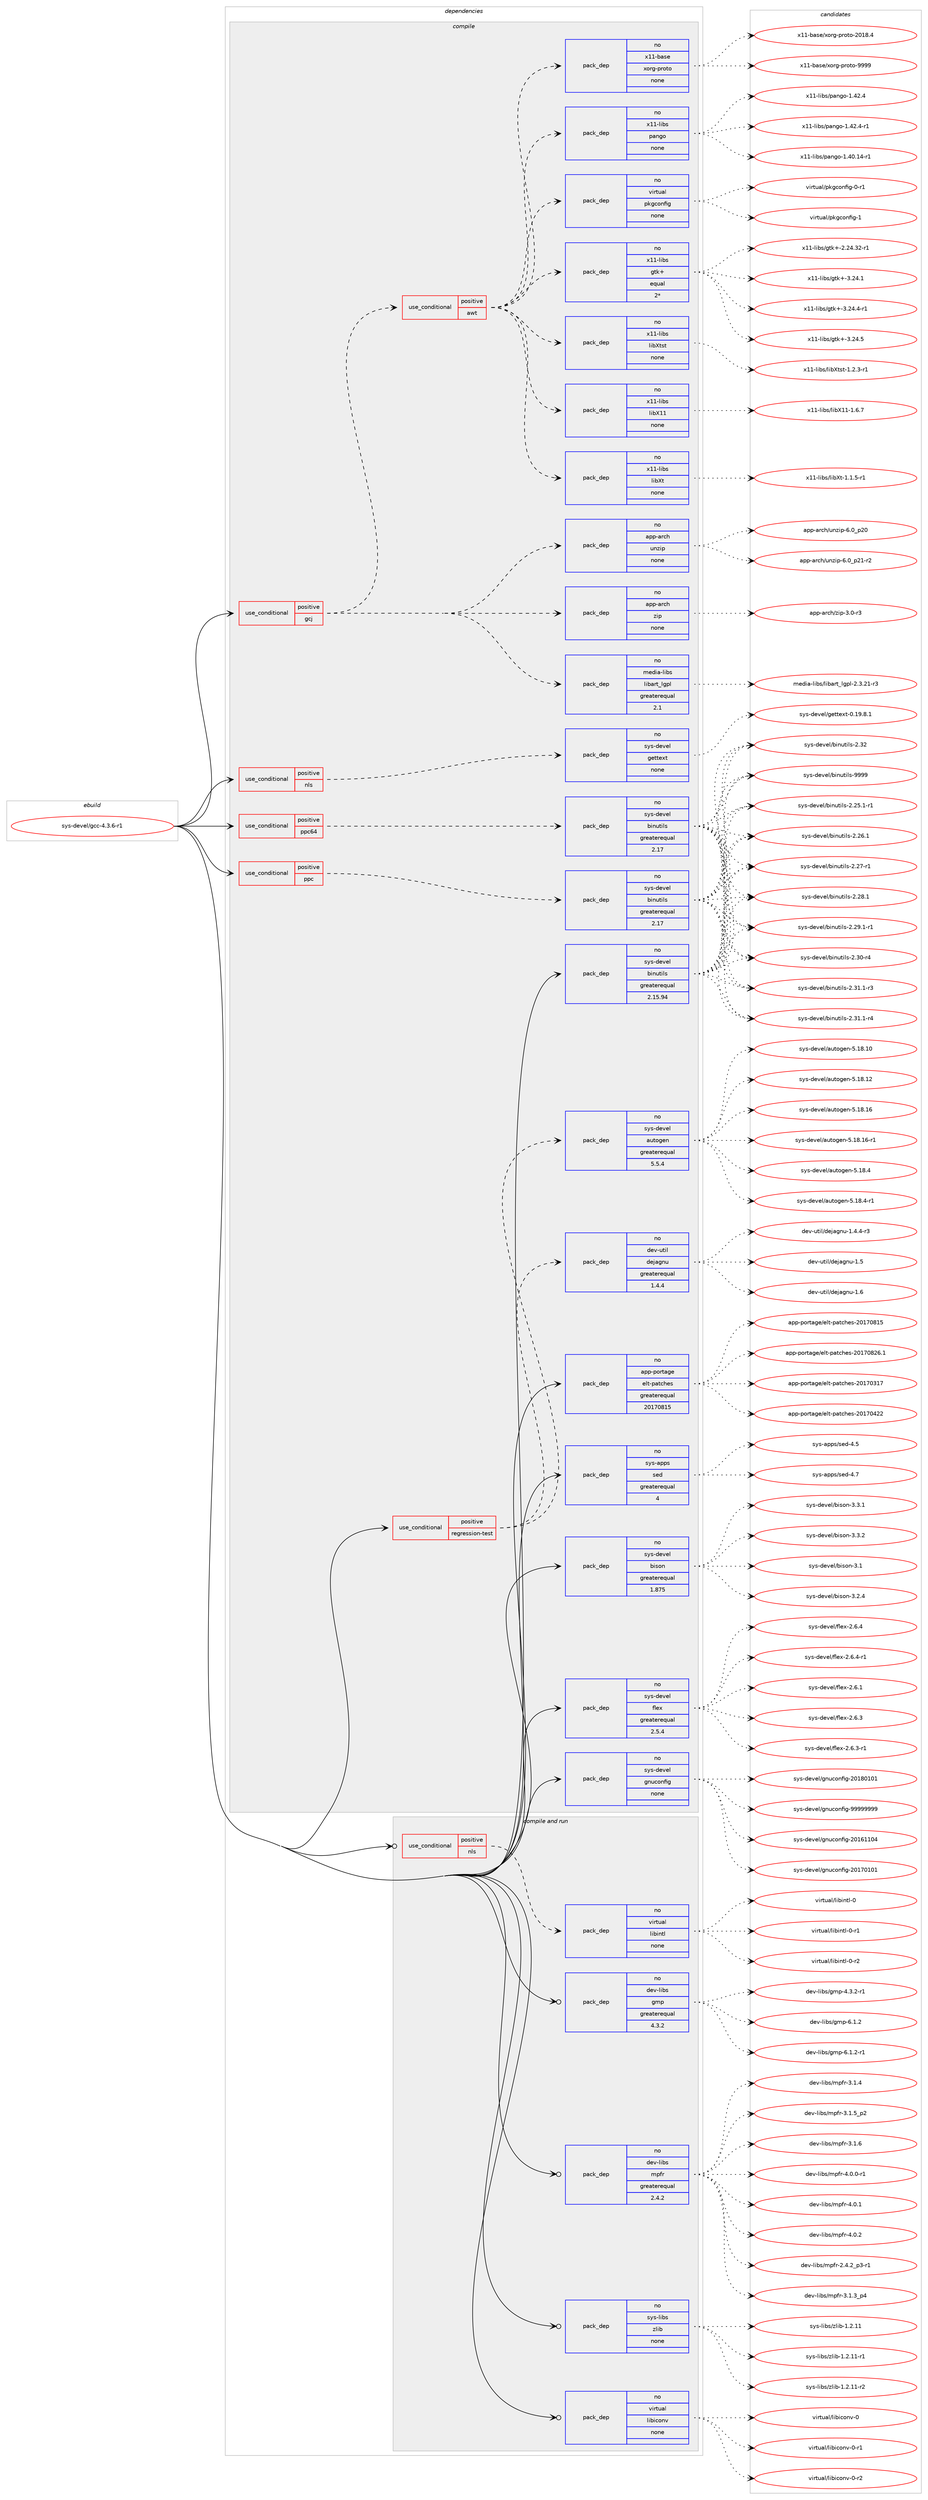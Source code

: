 digraph prolog {

# *************
# Graph options
# *************

newrank=true;
concentrate=true;
compound=true;
graph [rankdir=LR,fontname=Helvetica,fontsize=10,ranksep=1.5];#, ranksep=2.5, nodesep=0.2];
edge  [arrowhead=vee];
node  [fontname=Helvetica,fontsize=10];

# **********
# The ebuild
# **********

subgraph cluster_leftcol {
color=gray;
rank=same;
label=<<i>ebuild</i>>;
id [label="sys-devel/gcc-4.3.6-r1", color=red, width=4, href="../sys-devel/gcc-4.3.6-r1.svg"];
}

# ****************
# The dependencies
# ****************

subgraph cluster_midcol {
color=gray;
label=<<i>dependencies</i>>;
subgraph cluster_compile {
fillcolor="#eeeeee";
style=filled;
label=<<i>compile</i>>;
subgraph cond459596 {
dependency1727587 [label=<<TABLE BORDER="0" CELLBORDER="1" CELLSPACING="0" CELLPADDING="4"><TR><TD ROWSPAN="3" CELLPADDING="10">use_conditional</TD></TR><TR><TD>positive</TD></TR><TR><TD>gcj</TD></TR></TABLE>>, shape=none, color=red];
subgraph cond459597 {
dependency1727588 [label=<<TABLE BORDER="0" CELLBORDER="1" CELLSPACING="0" CELLPADDING="4"><TR><TD ROWSPAN="3" CELLPADDING="10">use_conditional</TD></TR><TR><TD>positive</TD></TR><TR><TD>awt</TD></TR></TABLE>>, shape=none, color=red];
subgraph pack1239678 {
dependency1727589 [label=<<TABLE BORDER="0" CELLBORDER="1" CELLSPACING="0" CELLPADDING="4" WIDTH="220"><TR><TD ROWSPAN="6" CELLPADDING="30">pack_dep</TD></TR><TR><TD WIDTH="110">no</TD></TR><TR><TD>x11-base</TD></TR><TR><TD>xorg-proto</TD></TR><TR><TD>none</TD></TR><TR><TD></TD></TR></TABLE>>, shape=none, color=blue];
}
dependency1727588:e -> dependency1727589:w [weight=20,style="dashed",arrowhead="vee"];
subgraph pack1239679 {
dependency1727590 [label=<<TABLE BORDER="0" CELLBORDER="1" CELLSPACING="0" CELLPADDING="4" WIDTH="220"><TR><TD ROWSPAN="6" CELLPADDING="30">pack_dep</TD></TR><TR><TD WIDTH="110">no</TD></TR><TR><TD>x11-libs</TD></TR><TR><TD>libXt</TD></TR><TR><TD>none</TD></TR><TR><TD></TD></TR></TABLE>>, shape=none, color=blue];
}
dependency1727588:e -> dependency1727590:w [weight=20,style="dashed",arrowhead="vee"];
subgraph pack1239680 {
dependency1727591 [label=<<TABLE BORDER="0" CELLBORDER="1" CELLSPACING="0" CELLPADDING="4" WIDTH="220"><TR><TD ROWSPAN="6" CELLPADDING="30">pack_dep</TD></TR><TR><TD WIDTH="110">no</TD></TR><TR><TD>x11-libs</TD></TR><TR><TD>libX11</TD></TR><TR><TD>none</TD></TR><TR><TD></TD></TR></TABLE>>, shape=none, color=blue];
}
dependency1727588:e -> dependency1727591:w [weight=20,style="dashed",arrowhead="vee"];
subgraph pack1239681 {
dependency1727592 [label=<<TABLE BORDER="0" CELLBORDER="1" CELLSPACING="0" CELLPADDING="4" WIDTH="220"><TR><TD ROWSPAN="6" CELLPADDING="30">pack_dep</TD></TR><TR><TD WIDTH="110">no</TD></TR><TR><TD>x11-libs</TD></TR><TR><TD>libXtst</TD></TR><TR><TD>none</TD></TR><TR><TD></TD></TR></TABLE>>, shape=none, color=blue];
}
dependency1727588:e -> dependency1727592:w [weight=20,style="dashed",arrowhead="vee"];
subgraph pack1239682 {
dependency1727593 [label=<<TABLE BORDER="0" CELLBORDER="1" CELLSPACING="0" CELLPADDING="4" WIDTH="220"><TR><TD ROWSPAN="6" CELLPADDING="30">pack_dep</TD></TR><TR><TD WIDTH="110">no</TD></TR><TR><TD>x11-libs</TD></TR><TR><TD>gtk+</TD></TR><TR><TD>equal</TD></TR><TR><TD>2*</TD></TR></TABLE>>, shape=none, color=blue];
}
dependency1727588:e -> dependency1727593:w [weight=20,style="dashed",arrowhead="vee"];
subgraph pack1239683 {
dependency1727594 [label=<<TABLE BORDER="0" CELLBORDER="1" CELLSPACING="0" CELLPADDING="4" WIDTH="220"><TR><TD ROWSPAN="6" CELLPADDING="30">pack_dep</TD></TR><TR><TD WIDTH="110">no</TD></TR><TR><TD>virtual</TD></TR><TR><TD>pkgconfig</TD></TR><TR><TD>none</TD></TR><TR><TD></TD></TR></TABLE>>, shape=none, color=blue];
}
dependency1727588:e -> dependency1727594:w [weight=20,style="dashed",arrowhead="vee"];
subgraph pack1239684 {
dependency1727595 [label=<<TABLE BORDER="0" CELLBORDER="1" CELLSPACING="0" CELLPADDING="4" WIDTH="220"><TR><TD ROWSPAN="6" CELLPADDING="30">pack_dep</TD></TR><TR><TD WIDTH="110">no</TD></TR><TR><TD>x11-libs</TD></TR><TR><TD>pango</TD></TR><TR><TD>none</TD></TR><TR><TD></TD></TR></TABLE>>, shape=none, color=blue];
}
dependency1727588:e -> dependency1727595:w [weight=20,style="dashed",arrowhead="vee"];
}
dependency1727587:e -> dependency1727588:w [weight=20,style="dashed",arrowhead="vee"];
subgraph pack1239685 {
dependency1727596 [label=<<TABLE BORDER="0" CELLBORDER="1" CELLSPACING="0" CELLPADDING="4" WIDTH="220"><TR><TD ROWSPAN="6" CELLPADDING="30">pack_dep</TD></TR><TR><TD WIDTH="110">no</TD></TR><TR><TD>media-libs</TD></TR><TR><TD>libart_lgpl</TD></TR><TR><TD>greaterequal</TD></TR><TR><TD>2.1</TD></TR></TABLE>>, shape=none, color=blue];
}
dependency1727587:e -> dependency1727596:w [weight=20,style="dashed",arrowhead="vee"];
subgraph pack1239686 {
dependency1727597 [label=<<TABLE BORDER="0" CELLBORDER="1" CELLSPACING="0" CELLPADDING="4" WIDTH="220"><TR><TD ROWSPAN="6" CELLPADDING="30">pack_dep</TD></TR><TR><TD WIDTH="110">no</TD></TR><TR><TD>app-arch</TD></TR><TR><TD>zip</TD></TR><TR><TD>none</TD></TR><TR><TD></TD></TR></TABLE>>, shape=none, color=blue];
}
dependency1727587:e -> dependency1727597:w [weight=20,style="dashed",arrowhead="vee"];
subgraph pack1239687 {
dependency1727598 [label=<<TABLE BORDER="0" CELLBORDER="1" CELLSPACING="0" CELLPADDING="4" WIDTH="220"><TR><TD ROWSPAN="6" CELLPADDING="30">pack_dep</TD></TR><TR><TD WIDTH="110">no</TD></TR><TR><TD>app-arch</TD></TR><TR><TD>unzip</TD></TR><TR><TD>none</TD></TR><TR><TD></TD></TR></TABLE>>, shape=none, color=blue];
}
dependency1727587:e -> dependency1727598:w [weight=20,style="dashed",arrowhead="vee"];
}
id:e -> dependency1727587:w [weight=20,style="solid",arrowhead="vee"];
subgraph cond459598 {
dependency1727599 [label=<<TABLE BORDER="0" CELLBORDER="1" CELLSPACING="0" CELLPADDING="4"><TR><TD ROWSPAN="3" CELLPADDING="10">use_conditional</TD></TR><TR><TD>positive</TD></TR><TR><TD>nls</TD></TR></TABLE>>, shape=none, color=red];
subgraph pack1239688 {
dependency1727600 [label=<<TABLE BORDER="0" CELLBORDER="1" CELLSPACING="0" CELLPADDING="4" WIDTH="220"><TR><TD ROWSPAN="6" CELLPADDING="30">pack_dep</TD></TR><TR><TD WIDTH="110">no</TD></TR><TR><TD>sys-devel</TD></TR><TR><TD>gettext</TD></TR><TR><TD>none</TD></TR><TR><TD></TD></TR></TABLE>>, shape=none, color=blue];
}
dependency1727599:e -> dependency1727600:w [weight=20,style="dashed",arrowhead="vee"];
}
id:e -> dependency1727599:w [weight=20,style="solid",arrowhead="vee"];
subgraph cond459599 {
dependency1727601 [label=<<TABLE BORDER="0" CELLBORDER="1" CELLSPACING="0" CELLPADDING="4"><TR><TD ROWSPAN="3" CELLPADDING="10">use_conditional</TD></TR><TR><TD>positive</TD></TR><TR><TD>ppc</TD></TR></TABLE>>, shape=none, color=red];
subgraph pack1239689 {
dependency1727602 [label=<<TABLE BORDER="0" CELLBORDER="1" CELLSPACING="0" CELLPADDING="4" WIDTH="220"><TR><TD ROWSPAN="6" CELLPADDING="30">pack_dep</TD></TR><TR><TD WIDTH="110">no</TD></TR><TR><TD>sys-devel</TD></TR><TR><TD>binutils</TD></TR><TR><TD>greaterequal</TD></TR><TR><TD>2.17</TD></TR></TABLE>>, shape=none, color=blue];
}
dependency1727601:e -> dependency1727602:w [weight=20,style="dashed",arrowhead="vee"];
}
id:e -> dependency1727601:w [weight=20,style="solid",arrowhead="vee"];
subgraph cond459600 {
dependency1727603 [label=<<TABLE BORDER="0" CELLBORDER="1" CELLSPACING="0" CELLPADDING="4"><TR><TD ROWSPAN="3" CELLPADDING="10">use_conditional</TD></TR><TR><TD>positive</TD></TR><TR><TD>ppc64</TD></TR></TABLE>>, shape=none, color=red];
subgraph pack1239690 {
dependency1727604 [label=<<TABLE BORDER="0" CELLBORDER="1" CELLSPACING="0" CELLPADDING="4" WIDTH="220"><TR><TD ROWSPAN="6" CELLPADDING="30">pack_dep</TD></TR><TR><TD WIDTH="110">no</TD></TR><TR><TD>sys-devel</TD></TR><TR><TD>binutils</TD></TR><TR><TD>greaterequal</TD></TR><TR><TD>2.17</TD></TR></TABLE>>, shape=none, color=blue];
}
dependency1727603:e -> dependency1727604:w [weight=20,style="dashed",arrowhead="vee"];
}
id:e -> dependency1727603:w [weight=20,style="solid",arrowhead="vee"];
subgraph cond459601 {
dependency1727605 [label=<<TABLE BORDER="0" CELLBORDER="1" CELLSPACING="0" CELLPADDING="4"><TR><TD ROWSPAN="3" CELLPADDING="10">use_conditional</TD></TR><TR><TD>positive</TD></TR><TR><TD>regression-test</TD></TR></TABLE>>, shape=none, color=red];
subgraph pack1239691 {
dependency1727606 [label=<<TABLE BORDER="0" CELLBORDER="1" CELLSPACING="0" CELLPADDING="4" WIDTH="220"><TR><TD ROWSPAN="6" CELLPADDING="30">pack_dep</TD></TR><TR><TD WIDTH="110">no</TD></TR><TR><TD>dev-util</TD></TR><TR><TD>dejagnu</TD></TR><TR><TD>greaterequal</TD></TR><TR><TD>1.4.4</TD></TR></TABLE>>, shape=none, color=blue];
}
dependency1727605:e -> dependency1727606:w [weight=20,style="dashed",arrowhead="vee"];
subgraph pack1239692 {
dependency1727607 [label=<<TABLE BORDER="0" CELLBORDER="1" CELLSPACING="0" CELLPADDING="4" WIDTH="220"><TR><TD ROWSPAN="6" CELLPADDING="30">pack_dep</TD></TR><TR><TD WIDTH="110">no</TD></TR><TR><TD>sys-devel</TD></TR><TR><TD>autogen</TD></TR><TR><TD>greaterequal</TD></TR><TR><TD>5.5.4</TD></TR></TABLE>>, shape=none, color=blue];
}
dependency1727605:e -> dependency1727607:w [weight=20,style="dashed",arrowhead="vee"];
}
id:e -> dependency1727605:w [weight=20,style="solid",arrowhead="vee"];
subgraph pack1239693 {
dependency1727608 [label=<<TABLE BORDER="0" CELLBORDER="1" CELLSPACING="0" CELLPADDING="4" WIDTH="220"><TR><TD ROWSPAN="6" CELLPADDING="30">pack_dep</TD></TR><TR><TD WIDTH="110">no</TD></TR><TR><TD>app-portage</TD></TR><TR><TD>elt-patches</TD></TR><TR><TD>greaterequal</TD></TR><TR><TD>20170815</TD></TR></TABLE>>, shape=none, color=blue];
}
id:e -> dependency1727608:w [weight=20,style="solid",arrowhead="vee"];
subgraph pack1239694 {
dependency1727609 [label=<<TABLE BORDER="0" CELLBORDER="1" CELLSPACING="0" CELLPADDING="4" WIDTH="220"><TR><TD ROWSPAN="6" CELLPADDING="30">pack_dep</TD></TR><TR><TD WIDTH="110">no</TD></TR><TR><TD>sys-apps</TD></TR><TR><TD>sed</TD></TR><TR><TD>greaterequal</TD></TR><TR><TD>4</TD></TR></TABLE>>, shape=none, color=blue];
}
id:e -> dependency1727609:w [weight=20,style="solid",arrowhead="vee"];
subgraph pack1239695 {
dependency1727610 [label=<<TABLE BORDER="0" CELLBORDER="1" CELLSPACING="0" CELLPADDING="4" WIDTH="220"><TR><TD ROWSPAN="6" CELLPADDING="30">pack_dep</TD></TR><TR><TD WIDTH="110">no</TD></TR><TR><TD>sys-devel</TD></TR><TR><TD>binutils</TD></TR><TR><TD>greaterequal</TD></TR><TR><TD>2.15.94</TD></TR></TABLE>>, shape=none, color=blue];
}
id:e -> dependency1727610:w [weight=20,style="solid",arrowhead="vee"];
subgraph pack1239696 {
dependency1727611 [label=<<TABLE BORDER="0" CELLBORDER="1" CELLSPACING="0" CELLPADDING="4" WIDTH="220"><TR><TD ROWSPAN="6" CELLPADDING="30">pack_dep</TD></TR><TR><TD WIDTH="110">no</TD></TR><TR><TD>sys-devel</TD></TR><TR><TD>bison</TD></TR><TR><TD>greaterequal</TD></TR><TR><TD>1.875</TD></TR></TABLE>>, shape=none, color=blue];
}
id:e -> dependency1727611:w [weight=20,style="solid",arrowhead="vee"];
subgraph pack1239697 {
dependency1727612 [label=<<TABLE BORDER="0" CELLBORDER="1" CELLSPACING="0" CELLPADDING="4" WIDTH="220"><TR><TD ROWSPAN="6" CELLPADDING="30">pack_dep</TD></TR><TR><TD WIDTH="110">no</TD></TR><TR><TD>sys-devel</TD></TR><TR><TD>flex</TD></TR><TR><TD>greaterequal</TD></TR><TR><TD>2.5.4</TD></TR></TABLE>>, shape=none, color=blue];
}
id:e -> dependency1727612:w [weight=20,style="solid",arrowhead="vee"];
subgraph pack1239698 {
dependency1727613 [label=<<TABLE BORDER="0" CELLBORDER="1" CELLSPACING="0" CELLPADDING="4" WIDTH="220"><TR><TD ROWSPAN="6" CELLPADDING="30">pack_dep</TD></TR><TR><TD WIDTH="110">no</TD></TR><TR><TD>sys-devel</TD></TR><TR><TD>gnuconfig</TD></TR><TR><TD>none</TD></TR><TR><TD></TD></TR></TABLE>>, shape=none, color=blue];
}
id:e -> dependency1727613:w [weight=20,style="solid",arrowhead="vee"];
}
subgraph cluster_compileandrun {
fillcolor="#eeeeee";
style=filled;
label=<<i>compile and run</i>>;
subgraph cond459602 {
dependency1727614 [label=<<TABLE BORDER="0" CELLBORDER="1" CELLSPACING="0" CELLPADDING="4"><TR><TD ROWSPAN="3" CELLPADDING="10">use_conditional</TD></TR><TR><TD>positive</TD></TR><TR><TD>nls</TD></TR></TABLE>>, shape=none, color=red];
subgraph pack1239699 {
dependency1727615 [label=<<TABLE BORDER="0" CELLBORDER="1" CELLSPACING="0" CELLPADDING="4" WIDTH="220"><TR><TD ROWSPAN="6" CELLPADDING="30">pack_dep</TD></TR><TR><TD WIDTH="110">no</TD></TR><TR><TD>virtual</TD></TR><TR><TD>libintl</TD></TR><TR><TD>none</TD></TR><TR><TD></TD></TR></TABLE>>, shape=none, color=blue];
}
dependency1727614:e -> dependency1727615:w [weight=20,style="dashed",arrowhead="vee"];
}
id:e -> dependency1727614:w [weight=20,style="solid",arrowhead="odotvee"];
subgraph pack1239700 {
dependency1727616 [label=<<TABLE BORDER="0" CELLBORDER="1" CELLSPACING="0" CELLPADDING="4" WIDTH="220"><TR><TD ROWSPAN="6" CELLPADDING="30">pack_dep</TD></TR><TR><TD WIDTH="110">no</TD></TR><TR><TD>dev-libs</TD></TR><TR><TD>gmp</TD></TR><TR><TD>greaterequal</TD></TR><TR><TD>4.3.2</TD></TR></TABLE>>, shape=none, color=blue];
}
id:e -> dependency1727616:w [weight=20,style="solid",arrowhead="odotvee"];
subgraph pack1239701 {
dependency1727617 [label=<<TABLE BORDER="0" CELLBORDER="1" CELLSPACING="0" CELLPADDING="4" WIDTH="220"><TR><TD ROWSPAN="6" CELLPADDING="30">pack_dep</TD></TR><TR><TD WIDTH="110">no</TD></TR><TR><TD>dev-libs</TD></TR><TR><TD>mpfr</TD></TR><TR><TD>greaterequal</TD></TR><TR><TD>2.4.2</TD></TR></TABLE>>, shape=none, color=blue];
}
id:e -> dependency1727617:w [weight=20,style="solid",arrowhead="odotvee"];
subgraph pack1239702 {
dependency1727618 [label=<<TABLE BORDER="0" CELLBORDER="1" CELLSPACING="0" CELLPADDING="4" WIDTH="220"><TR><TD ROWSPAN="6" CELLPADDING="30">pack_dep</TD></TR><TR><TD WIDTH="110">no</TD></TR><TR><TD>sys-libs</TD></TR><TR><TD>zlib</TD></TR><TR><TD>none</TD></TR><TR><TD></TD></TR></TABLE>>, shape=none, color=blue];
}
id:e -> dependency1727618:w [weight=20,style="solid",arrowhead="odotvee"];
subgraph pack1239703 {
dependency1727619 [label=<<TABLE BORDER="0" CELLBORDER="1" CELLSPACING="0" CELLPADDING="4" WIDTH="220"><TR><TD ROWSPAN="6" CELLPADDING="30">pack_dep</TD></TR><TR><TD WIDTH="110">no</TD></TR><TR><TD>virtual</TD></TR><TR><TD>libiconv</TD></TR><TR><TD>none</TD></TR><TR><TD></TD></TR></TABLE>>, shape=none, color=blue];
}
id:e -> dependency1727619:w [weight=20,style="solid",arrowhead="odotvee"];
}
subgraph cluster_run {
fillcolor="#eeeeee";
style=filled;
label=<<i>run</i>>;
}
}

# **************
# The candidates
# **************

subgraph cluster_choices {
rank=same;
color=gray;
label=<<i>candidates</i>>;

subgraph choice1239678 {
color=black;
nodesep=1;
choice1204949459897115101471201111141034511211411111611145504849564652 [label="x11-base/xorg-proto-2018.4", color=red, width=4,href="../x11-base/xorg-proto-2018.4.svg"];
choice120494945989711510147120111114103451121141111161114557575757 [label="x11-base/xorg-proto-9999", color=red, width=4,href="../x11-base/xorg-proto-9999.svg"];
dependency1727589:e -> choice1204949459897115101471201111141034511211411111611145504849564652:w [style=dotted,weight="100"];
dependency1727589:e -> choice120494945989711510147120111114103451121141111161114557575757:w [style=dotted,weight="100"];
}
subgraph choice1239679 {
color=black;
nodesep=1;
choice120494945108105981154710810598881164549464946534511449 [label="x11-libs/libXt-1.1.5-r1", color=red, width=4,href="../x11-libs/libXt-1.1.5-r1.svg"];
dependency1727590:e -> choice120494945108105981154710810598881164549464946534511449:w [style=dotted,weight="100"];
}
subgraph choice1239680 {
color=black;
nodesep=1;
choice120494945108105981154710810598884949454946544655 [label="x11-libs/libX11-1.6.7", color=red, width=4,href="../x11-libs/libX11-1.6.7.svg"];
dependency1727591:e -> choice120494945108105981154710810598884949454946544655:w [style=dotted,weight="100"];
}
subgraph choice1239681 {
color=black;
nodesep=1;
choice120494945108105981154710810598881161151164549465046514511449 [label="x11-libs/libXtst-1.2.3-r1", color=red, width=4,href="../x11-libs/libXtst-1.2.3-r1.svg"];
dependency1727592:e -> choice120494945108105981154710810598881161151164549465046514511449:w [style=dotted,weight="100"];
}
subgraph choice1239682 {
color=black;
nodesep=1;
choice12049494510810598115471031161074345504650524651504511449 [label="x11-libs/gtk+-2.24.32-r1", color=red, width=4,href="../x11-libs/gtk+-2.24.32-r1.svg"];
choice12049494510810598115471031161074345514650524649 [label="x11-libs/gtk+-3.24.1", color=red, width=4,href="../x11-libs/gtk+-3.24.1.svg"];
choice120494945108105981154710311610743455146505246524511449 [label="x11-libs/gtk+-3.24.4-r1", color=red, width=4,href="../x11-libs/gtk+-3.24.4-r1.svg"];
choice12049494510810598115471031161074345514650524653 [label="x11-libs/gtk+-3.24.5", color=red, width=4,href="../x11-libs/gtk+-3.24.5.svg"];
dependency1727593:e -> choice12049494510810598115471031161074345504650524651504511449:w [style=dotted,weight="100"];
dependency1727593:e -> choice12049494510810598115471031161074345514650524649:w [style=dotted,weight="100"];
dependency1727593:e -> choice120494945108105981154710311610743455146505246524511449:w [style=dotted,weight="100"];
dependency1727593:e -> choice12049494510810598115471031161074345514650524653:w [style=dotted,weight="100"];
}
subgraph choice1239683 {
color=black;
nodesep=1;
choice11810511411611797108471121071039911111010210510345484511449 [label="virtual/pkgconfig-0-r1", color=red, width=4,href="../virtual/pkgconfig-0-r1.svg"];
choice1181051141161179710847112107103991111101021051034549 [label="virtual/pkgconfig-1", color=red, width=4,href="../virtual/pkgconfig-1.svg"];
dependency1727594:e -> choice11810511411611797108471121071039911111010210510345484511449:w [style=dotted,weight="100"];
dependency1727594:e -> choice1181051141161179710847112107103991111101021051034549:w [style=dotted,weight="100"];
}
subgraph choice1239684 {
color=black;
nodesep=1;
choice12049494510810598115471129711010311145494652484649524511449 [label="x11-libs/pango-1.40.14-r1", color=red, width=4,href="../x11-libs/pango-1.40.14-r1.svg"];
choice12049494510810598115471129711010311145494652504652 [label="x11-libs/pango-1.42.4", color=red, width=4,href="../x11-libs/pango-1.42.4.svg"];
choice120494945108105981154711297110103111454946525046524511449 [label="x11-libs/pango-1.42.4-r1", color=red, width=4,href="../x11-libs/pango-1.42.4-r1.svg"];
dependency1727595:e -> choice12049494510810598115471129711010311145494652484649524511449:w [style=dotted,weight="100"];
dependency1727595:e -> choice12049494510810598115471129711010311145494652504652:w [style=dotted,weight="100"];
dependency1727595:e -> choice120494945108105981154711297110103111454946525046524511449:w [style=dotted,weight="100"];
}
subgraph choice1239685 {
color=black;
nodesep=1;
choice10910110010597451081059811547108105989711411695108103112108455046514650494511451 [label="media-libs/libart_lgpl-2.3.21-r3", color=red, width=4,href="../media-libs/libart_lgpl-2.3.21-r3.svg"];
dependency1727596:e -> choice10910110010597451081059811547108105989711411695108103112108455046514650494511451:w [style=dotted,weight="100"];
}
subgraph choice1239686 {
color=black;
nodesep=1;
choice9711211245971149910447122105112455146484511451 [label="app-arch/zip-3.0-r3", color=red, width=4,href="../app-arch/zip-3.0-r3.svg"];
dependency1727597:e -> choice9711211245971149910447122105112455146484511451:w [style=dotted,weight="100"];
}
subgraph choice1239687 {
color=black;
nodesep=1;
choice971121124597114991044711711012210511245544648951125048 [label="app-arch/unzip-6.0_p20", color=red, width=4,href="../app-arch/unzip-6.0_p20.svg"];
choice9711211245971149910447117110122105112455446489511250494511450 [label="app-arch/unzip-6.0_p21-r2", color=red, width=4,href="../app-arch/unzip-6.0_p21-r2.svg"];
dependency1727598:e -> choice971121124597114991044711711012210511245544648951125048:w [style=dotted,weight="100"];
dependency1727598:e -> choice9711211245971149910447117110122105112455446489511250494511450:w [style=dotted,weight="100"];
}
subgraph choice1239688 {
color=black;
nodesep=1;
choice1151211154510010111810110847103101116116101120116454846495746564649 [label="sys-devel/gettext-0.19.8.1", color=red, width=4,href="../sys-devel/gettext-0.19.8.1.svg"];
dependency1727600:e -> choice1151211154510010111810110847103101116116101120116454846495746564649:w [style=dotted,weight="100"];
}
subgraph choice1239689 {
color=black;
nodesep=1;
choice115121115451001011181011084798105110117116105108115455046505346494511449 [label="sys-devel/binutils-2.25.1-r1", color=red, width=4,href="../sys-devel/binutils-2.25.1-r1.svg"];
choice11512111545100101118101108479810511011711610510811545504650544649 [label="sys-devel/binutils-2.26.1", color=red, width=4,href="../sys-devel/binutils-2.26.1.svg"];
choice11512111545100101118101108479810511011711610510811545504650554511449 [label="sys-devel/binutils-2.27-r1", color=red, width=4,href="../sys-devel/binutils-2.27-r1.svg"];
choice11512111545100101118101108479810511011711610510811545504650564649 [label="sys-devel/binutils-2.28.1", color=red, width=4,href="../sys-devel/binutils-2.28.1.svg"];
choice115121115451001011181011084798105110117116105108115455046505746494511449 [label="sys-devel/binutils-2.29.1-r1", color=red, width=4,href="../sys-devel/binutils-2.29.1-r1.svg"];
choice11512111545100101118101108479810511011711610510811545504651484511452 [label="sys-devel/binutils-2.30-r4", color=red, width=4,href="../sys-devel/binutils-2.30-r4.svg"];
choice115121115451001011181011084798105110117116105108115455046514946494511451 [label="sys-devel/binutils-2.31.1-r3", color=red, width=4,href="../sys-devel/binutils-2.31.1-r3.svg"];
choice115121115451001011181011084798105110117116105108115455046514946494511452 [label="sys-devel/binutils-2.31.1-r4", color=red, width=4,href="../sys-devel/binutils-2.31.1-r4.svg"];
choice1151211154510010111810110847981051101171161051081154550465150 [label="sys-devel/binutils-2.32", color=red, width=4,href="../sys-devel/binutils-2.32.svg"];
choice1151211154510010111810110847981051101171161051081154557575757 [label="sys-devel/binutils-9999", color=red, width=4,href="../sys-devel/binutils-9999.svg"];
dependency1727602:e -> choice115121115451001011181011084798105110117116105108115455046505346494511449:w [style=dotted,weight="100"];
dependency1727602:e -> choice11512111545100101118101108479810511011711610510811545504650544649:w [style=dotted,weight="100"];
dependency1727602:e -> choice11512111545100101118101108479810511011711610510811545504650554511449:w [style=dotted,weight="100"];
dependency1727602:e -> choice11512111545100101118101108479810511011711610510811545504650564649:w [style=dotted,weight="100"];
dependency1727602:e -> choice115121115451001011181011084798105110117116105108115455046505746494511449:w [style=dotted,weight="100"];
dependency1727602:e -> choice11512111545100101118101108479810511011711610510811545504651484511452:w [style=dotted,weight="100"];
dependency1727602:e -> choice115121115451001011181011084798105110117116105108115455046514946494511451:w [style=dotted,weight="100"];
dependency1727602:e -> choice115121115451001011181011084798105110117116105108115455046514946494511452:w [style=dotted,weight="100"];
dependency1727602:e -> choice1151211154510010111810110847981051101171161051081154550465150:w [style=dotted,weight="100"];
dependency1727602:e -> choice1151211154510010111810110847981051101171161051081154557575757:w [style=dotted,weight="100"];
}
subgraph choice1239690 {
color=black;
nodesep=1;
choice115121115451001011181011084798105110117116105108115455046505346494511449 [label="sys-devel/binutils-2.25.1-r1", color=red, width=4,href="../sys-devel/binutils-2.25.1-r1.svg"];
choice11512111545100101118101108479810511011711610510811545504650544649 [label="sys-devel/binutils-2.26.1", color=red, width=4,href="../sys-devel/binutils-2.26.1.svg"];
choice11512111545100101118101108479810511011711610510811545504650554511449 [label="sys-devel/binutils-2.27-r1", color=red, width=4,href="../sys-devel/binutils-2.27-r1.svg"];
choice11512111545100101118101108479810511011711610510811545504650564649 [label="sys-devel/binutils-2.28.1", color=red, width=4,href="../sys-devel/binutils-2.28.1.svg"];
choice115121115451001011181011084798105110117116105108115455046505746494511449 [label="sys-devel/binutils-2.29.1-r1", color=red, width=4,href="../sys-devel/binutils-2.29.1-r1.svg"];
choice11512111545100101118101108479810511011711610510811545504651484511452 [label="sys-devel/binutils-2.30-r4", color=red, width=4,href="../sys-devel/binutils-2.30-r4.svg"];
choice115121115451001011181011084798105110117116105108115455046514946494511451 [label="sys-devel/binutils-2.31.1-r3", color=red, width=4,href="../sys-devel/binutils-2.31.1-r3.svg"];
choice115121115451001011181011084798105110117116105108115455046514946494511452 [label="sys-devel/binutils-2.31.1-r4", color=red, width=4,href="../sys-devel/binutils-2.31.1-r4.svg"];
choice1151211154510010111810110847981051101171161051081154550465150 [label="sys-devel/binutils-2.32", color=red, width=4,href="../sys-devel/binutils-2.32.svg"];
choice1151211154510010111810110847981051101171161051081154557575757 [label="sys-devel/binutils-9999", color=red, width=4,href="../sys-devel/binutils-9999.svg"];
dependency1727604:e -> choice115121115451001011181011084798105110117116105108115455046505346494511449:w [style=dotted,weight="100"];
dependency1727604:e -> choice11512111545100101118101108479810511011711610510811545504650544649:w [style=dotted,weight="100"];
dependency1727604:e -> choice11512111545100101118101108479810511011711610510811545504650554511449:w [style=dotted,weight="100"];
dependency1727604:e -> choice11512111545100101118101108479810511011711610510811545504650564649:w [style=dotted,weight="100"];
dependency1727604:e -> choice115121115451001011181011084798105110117116105108115455046505746494511449:w [style=dotted,weight="100"];
dependency1727604:e -> choice11512111545100101118101108479810511011711610510811545504651484511452:w [style=dotted,weight="100"];
dependency1727604:e -> choice115121115451001011181011084798105110117116105108115455046514946494511451:w [style=dotted,weight="100"];
dependency1727604:e -> choice115121115451001011181011084798105110117116105108115455046514946494511452:w [style=dotted,weight="100"];
dependency1727604:e -> choice1151211154510010111810110847981051101171161051081154550465150:w [style=dotted,weight="100"];
dependency1727604:e -> choice1151211154510010111810110847981051101171161051081154557575757:w [style=dotted,weight="100"];
}
subgraph choice1239691 {
color=black;
nodesep=1;
choice1001011184511711610510847100101106971031101174549465246524511451 [label="dev-util/dejagnu-1.4.4-r3", color=red, width=4,href="../dev-util/dejagnu-1.4.4-r3.svg"];
choice10010111845117116105108471001011069710311011745494653 [label="dev-util/dejagnu-1.5", color=red, width=4,href="../dev-util/dejagnu-1.5.svg"];
choice10010111845117116105108471001011069710311011745494654 [label="dev-util/dejagnu-1.6", color=red, width=4,href="../dev-util/dejagnu-1.6.svg"];
dependency1727606:e -> choice1001011184511711610510847100101106971031101174549465246524511451:w [style=dotted,weight="100"];
dependency1727606:e -> choice10010111845117116105108471001011069710311011745494653:w [style=dotted,weight="100"];
dependency1727606:e -> choice10010111845117116105108471001011069710311011745494654:w [style=dotted,weight="100"];
}
subgraph choice1239692 {
color=black;
nodesep=1;
choice1151211154510010111810110847971171161111031011104553464956464948 [label="sys-devel/autogen-5.18.10", color=red, width=4,href="../sys-devel/autogen-5.18.10.svg"];
choice1151211154510010111810110847971171161111031011104553464956464950 [label="sys-devel/autogen-5.18.12", color=red, width=4,href="../sys-devel/autogen-5.18.12.svg"];
choice1151211154510010111810110847971171161111031011104553464956464954 [label="sys-devel/autogen-5.18.16", color=red, width=4,href="../sys-devel/autogen-5.18.16.svg"];
choice11512111545100101118101108479711711611110310111045534649564649544511449 [label="sys-devel/autogen-5.18.16-r1", color=red, width=4,href="../sys-devel/autogen-5.18.16-r1.svg"];
choice11512111545100101118101108479711711611110310111045534649564652 [label="sys-devel/autogen-5.18.4", color=red, width=4,href="../sys-devel/autogen-5.18.4.svg"];
choice115121115451001011181011084797117116111103101110455346495646524511449 [label="sys-devel/autogen-5.18.4-r1", color=red, width=4,href="../sys-devel/autogen-5.18.4-r1.svg"];
dependency1727607:e -> choice1151211154510010111810110847971171161111031011104553464956464948:w [style=dotted,weight="100"];
dependency1727607:e -> choice1151211154510010111810110847971171161111031011104553464956464950:w [style=dotted,weight="100"];
dependency1727607:e -> choice1151211154510010111810110847971171161111031011104553464956464954:w [style=dotted,weight="100"];
dependency1727607:e -> choice11512111545100101118101108479711711611110310111045534649564649544511449:w [style=dotted,weight="100"];
dependency1727607:e -> choice11512111545100101118101108479711711611110310111045534649564652:w [style=dotted,weight="100"];
dependency1727607:e -> choice115121115451001011181011084797117116111103101110455346495646524511449:w [style=dotted,weight="100"];
}
subgraph choice1239693 {
color=black;
nodesep=1;
choice97112112451121111141169710310147101108116451129711699104101115455048495548514955 [label="app-portage/elt-patches-20170317", color=red, width=4,href="../app-portage/elt-patches-20170317.svg"];
choice97112112451121111141169710310147101108116451129711699104101115455048495548525050 [label="app-portage/elt-patches-20170422", color=red, width=4,href="../app-portage/elt-patches-20170422.svg"];
choice97112112451121111141169710310147101108116451129711699104101115455048495548564953 [label="app-portage/elt-patches-20170815", color=red, width=4,href="../app-portage/elt-patches-20170815.svg"];
choice971121124511211111411697103101471011081164511297116991041011154550484955485650544649 [label="app-portage/elt-patches-20170826.1", color=red, width=4,href="../app-portage/elt-patches-20170826.1.svg"];
dependency1727608:e -> choice97112112451121111141169710310147101108116451129711699104101115455048495548514955:w [style=dotted,weight="100"];
dependency1727608:e -> choice97112112451121111141169710310147101108116451129711699104101115455048495548525050:w [style=dotted,weight="100"];
dependency1727608:e -> choice97112112451121111141169710310147101108116451129711699104101115455048495548564953:w [style=dotted,weight="100"];
dependency1727608:e -> choice971121124511211111411697103101471011081164511297116991041011154550484955485650544649:w [style=dotted,weight="100"];
}
subgraph choice1239694 {
color=black;
nodesep=1;
choice11512111545971121121154711510110045524653 [label="sys-apps/sed-4.5", color=red, width=4,href="../sys-apps/sed-4.5.svg"];
choice11512111545971121121154711510110045524655 [label="sys-apps/sed-4.7", color=red, width=4,href="../sys-apps/sed-4.7.svg"];
dependency1727609:e -> choice11512111545971121121154711510110045524653:w [style=dotted,weight="100"];
dependency1727609:e -> choice11512111545971121121154711510110045524655:w [style=dotted,weight="100"];
}
subgraph choice1239695 {
color=black;
nodesep=1;
choice115121115451001011181011084798105110117116105108115455046505346494511449 [label="sys-devel/binutils-2.25.1-r1", color=red, width=4,href="../sys-devel/binutils-2.25.1-r1.svg"];
choice11512111545100101118101108479810511011711610510811545504650544649 [label="sys-devel/binutils-2.26.1", color=red, width=4,href="../sys-devel/binutils-2.26.1.svg"];
choice11512111545100101118101108479810511011711610510811545504650554511449 [label="sys-devel/binutils-2.27-r1", color=red, width=4,href="../sys-devel/binutils-2.27-r1.svg"];
choice11512111545100101118101108479810511011711610510811545504650564649 [label="sys-devel/binutils-2.28.1", color=red, width=4,href="../sys-devel/binutils-2.28.1.svg"];
choice115121115451001011181011084798105110117116105108115455046505746494511449 [label="sys-devel/binutils-2.29.1-r1", color=red, width=4,href="../sys-devel/binutils-2.29.1-r1.svg"];
choice11512111545100101118101108479810511011711610510811545504651484511452 [label="sys-devel/binutils-2.30-r4", color=red, width=4,href="../sys-devel/binutils-2.30-r4.svg"];
choice115121115451001011181011084798105110117116105108115455046514946494511451 [label="sys-devel/binutils-2.31.1-r3", color=red, width=4,href="../sys-devel/binutils-2.31.1-r3.svg"];
choice115121115451001011181011084798105110117116105108115455046514946494511452 [label="sys-devel/binutils-2.31.1-r4", color=red, width=4,href="../sys-devel/binutils-2.31.1-r4.svg"];
choice1151211154510010111810110847981051101171161051081154550465150 [label="sys-devel/binutils-2.32", color=red, width=4,href="../sys-devel/binutils-2.32.svg"];
choice1151211154510010111810110847981051101171161051081154557575757 [label="sys-devel/binutils-9999", color=red, width=4,href="../sys-devel/binutils-9999.svg"];
dependency1727610:e -> choice115121115451001011181011084798105110117116105108115455046505346494511449:w [style=dotted,weight="100"];
dependency1727610:e -> choice11512111545100101118101108479810511011711610510811545504650544649:w [style=dotted,weight="100"];
dependency1727610:e -> choice11512111545100101118101108479810511011711610510811545504650554511449:w [style=dotted,weight="100"];
dependency1727610:e -> choice11512111545100101118101108479810511011711610510811545504650564649:w [style=dotted,weight="100"];
dependency1727610:e -> choice115121115451001011181011084798105110117116105108115455046505746494511449:w [style=dotted,weight="100"];
dependency1727610:e -> choice11512111545100101118101108479810511011711610510811545504651484511452:w [style=dotted,weight="100"];
dependency1727610:e -> choice115121115451001011181011084798105110117116105108115455046514946494511451:w [style=dotted,weight="100"];
dependency1727610:e -> choice115121115451001011181011084798105110117116105108115455046514946494511452:w [style=dotted,weight="100"];
dependency1727610:e -> choice1151211154510010111810110847981051101171161051081154550465150:w [style=dotted,weight="100"];
dependency1727610:e -> choice1151211154510010111810110847981051101171161051081154557575757:w [style=dotted,weight="100"];
}
subgraph choice1239696 {
color=black;
nodesep=1;
choice11512111545100101118101108479810511511111045514649 [label="sys-devel/bison-3.1", color=red, width=4,href="../sys-devel/bison-3.1.svg"];
choice115121115451001011181011084798105115111110455146504652 [label="sys-devel/bison-3.2.4", color=red, width=4,href="../sys-devel/bison-3.2.4.svg"];
choice115121115451001011181011084798105115111110455146514649 [label="sys-devel/bison-3.3.1", color=red, width=4,href="../sys-devel/bison-3.3.1.svg"];
choice115121115451001011181011084798105115111110455146514650 [label="sys-devel/bison-3.3.2", color=red, width=4,href="../sys-devel/bison-3.3.2.svg"];
dependency1727611:e -> choice11512111545100101118101108479810511511111045514649:w [style=dotted,weight="100"];
dependency1727611:e -> choice115121115451001011181011084798105115111110455146504652:w [style=dotted,weight="100"];
dependency1727611:e -> choice115121115451001011181011084798105115111110455146514649:w [style=dotted,weight="100"];
dependency1727611:e -> choice115121115451001011181011084798105115111110455146514650:w [style=dotted,weight="100"];
}
subgraph choice1239697 {
color=black;
nodesep=1;
choice1151211154510010111810110847102108101120455046544649 [label="sys-devel/flex-2.6.1", color=red, width=4,href="../sys-devel/flex-2.6.1.svg"];
choice1151211154510010111810110847102108101120455046544651 [label="sys-devel/flex-2.6.3", color=red, width=4,href="../sys-devel/flex-2.6.3.svg"];
choice11512111545100101118101108471021081011204550465446514511449 [label="sys-devel/flex-2.6.3-r1", color=red, width=4,href="../sys-devel/flex-2.6.3-r1.svg"];
choice1151211154510010111810110847102108101120455046544652 [label="sys-devel/flex-2.6.4", color=red, width=4,href="../sys-devel/flex-2.6.4.svg"];
choice11512111545100101118101108471021081011204550465446524511449 [label="sys-devel/flex-2.6.4-r1", color=red, width=4,href="../sys-devel/flex-2.6.4-r1.svg"];
dependency1727612:e -> choice1151211154510010111810110847102108101120455046544649:w [style=dotted,weight="100"];
dependency1727612:e -> choice1151211154510010111810110847102108101120455046544651:w [style=dotted,weight="100"];
dependency1727612:e -> choice11512111545100101118101108471021081011204550465446514511449:w [style=dotted,weight="100"];
dependency1727612:e -> choice1151211154510010111810110847102108101120455046544652:w [style=dotted,weight="100"];
dependency1727612:e -> choice11512111545100101118101108471021081011204550465446524511449:w [style=dotted,weight="100"];
}
subgraph choice1239698 {
color=black;
nodesep=1;
choice115121115451001011181011084710311011799111110102105103455048495449494852 [label="sys-devel/gnuconfig-20161104", color=red, width=4,href="../sys-devel/gnuconfig-20161104.svg"];
choice115121115451001011181011084710311011799111110102105103455048495548494849 [label="sys-devel/gnuconfig-20170101", color=red, width=4,href="../sys-devel/gnuconfig-20170101.svg"];
choice115121115451001011181011084710311011799111110102105103455048495648494849 [label="sys-devel/gnuconfig-20180101", color=red, width=4,href="../sys-devel/gnuconfig-20180101.svg"];
choice115121115451001011181011084710311011799111110102105103455757575757575757 [label="sys-devel/gnuconfig-99999999", color=red, width=4,href="../sys-devel/gnuconfig-99999999.svg"];
dependency1727613:e -> choice115121115451001011181011084710311011799111110102105103455048495449494852:w [style=dotted,weight="100"];
dependency1727613:e -> choice115121115451001011181011084710311011799111110102105103455048495548494849:w [style=dotted,weight="100"];
dependency1727613:e -> choice115121115451001011181011084710311011799111110102105103455048495648494849:w [style=dotted,weight="100"];
dependency1727613:e -> choice115121115451001011181011084710311011799111110102105103455757575757575757:w [style=dotted,weight="100"];
}
subgraph choice1239699 {
color=black;
nodesep=1;
choice1181051141161179710847108105981051101161084548 [label="virtual/libintl-0", color=red, width=4,href="../virtual/libintl-0.svg"];
choice11810511411611797108471081059810511011610845484511449 [label="virtual/libintl-0-r1", color=red, width=4,href="../virtual/libintl-0-r1.svg"];
choice11810511411611797108471081059810511011610845484511450 [label="virtual/libintl-0-r2", color=red, width=4,href="../virtual/libintl-0-r2.svg"];
dependency1727615:e -> choice1181051141161179710847108105981051101161084548:w [style=dotted,weight="100"];
dependency1727615:e -> choice11810511411611797108471081059810511011610845484511449:w [style=dotted,weight="100"];
dependency1727615:e -> choice11810511411611797108471081059810511011610845484511450:w [style=dotted,weight="100"];
}
subgraph choice1239700 {
color=black;
nodesep=1;
choice1001011184510810598115471031091124552465146504511449 [label="dev-libs/gmp-4.3.2-r1", color=red, width=4,href="../dev-libs/gmp-4.3.2-r1.svg"];
choice100101118451081059811547103109112455446494650 [label="dev-libs/gmp-6.1.2", color=red, width=4,href="../dev-libs/gmp-6.1.2.svg"];
choice1001011184510810598115471031091124554464946504511449 [label="dev-libs/gmp-6.1.2-r1", color=red, width=4,href="../dev-libs/gmp-6.1.2-r1.svg"];
dependency1727616:e -> choice1001011184510810598115471031091124552465146504511449:w [style=dotted,weight="100"];
dependency1727616:e -> choice100101118451081059811547103109112455446494650:w [style=dotted,weight="100"];
dependency1727616:e -> choice1001011184510810598115471031091124554464946504511449:w [style=dotted,weight="100"];
}
subgraph choice1239701 {
color=black;
nodesep=1;
choice10010111845108105981154710911210211445504652465095112514511449 [label="dev-libs/mpfr-2.4.2_p3-r1", color=red, width=4,href="../dev-libs/mpfr-2.4.2_p3-r1.svg"];
choice1001011184510810598115471091121021144551464946519511252 [label="dev-libs/mpfr-3.1.3_p4", color=red, width=4,href="../dev-libs/mpfr-3.1.3_p4.svg"];
choice100101118451081059811547109112102114455146494652 [label="dev-libs/mpfr-3.1.4", color=red, width=4,href="../dev-libs/mpfr-3.1.4.svg"];
choice1001011184510810598115471091121021144551464946539511250 [label="dev-libs/mpfr-3.1.5_p2", color=red, width=4,href="../dev-libs/mpfr-3.1.5_p2.svg"];
choice100101118451081059811547109112102114455146494654 [label="dev-libs/mpfr-3.1.6", color=red, width=4,href="../dev-libs/mpfr-3.1.6.svg"];
choice1001011184510810598115471091121021144552464846484511449 [label="dev-libs/mpfr-4.0.0-r1", color=red, width=4,href="../dev-libs/mpfr-4.0.0-r1.svg"];
choice100101118451081059811547109112102114455246484649 [label="dev-libs/mpfr-4.0.1", color=red, width=4,href="../dev-libs/mpfr-4.0.1.svg"];
choice100101118451081059811547109112102114455246484650 [label="dev-libs/mpfr-4.0.2", color=red, width=4,href="../dev-libs/mpfr-4.0.2.svg"];
dependency1727617:e -> choice10010111845108105981154710911210211445504652465095112514511449:w [style=dotted,weight="100"];
dependency1727617:e -> choice1001011184510810598115471091121021144551464946519511252:w [style=dotted,weight="100"];
dependency1727617:e -> choice100101118451081059811547109112102114455146494652:w [style=dotted,weight="100"];
dependency1727617:e -> choice1001011184510810598115471091121021144551464946539511250:w [style=dotted,weight="100"];
dependency1727617:e -> choice100101118451081059811547109112102114455146494654:w [style=dotted,weight="100"];
dependency1727617:e -> choice1001011184510810598115471091121021144552464846484511449:w [style=dotted,weight="100"];
dependency1727617:e -> choice100101118451081059811547109112102114455246484649:w [style=dotted,weight="100"];
dependency1727617:e -> choice100101118451081059811547109112102114455246484650:w [style=dotted,weight="100"];
}
subgraph choice1239702 {
color=black;
nodesep=1;
choice1151211154510810598115471221081059845494650464949 [label="sys-libs/zlib-1.2.11", color=red, width=4,href="../sys-libs/zlib-1.2.11.svg"];
choice11512111545108105981154712210810598454946504649494511449 [label="sys-libs/zlib-1.2.11-r1", color=red, width=4,href="../sys-libs/zlib-1.2.11-r1.svg"];
choice11512111545108105981154712210810598454946504649494511450 [label="sys-libs/zlib-1.2.11-r2", color=red, width=4,href="../sys-libs/zlib-1.2.11-r2.svg"];
dependency1727618:e -> choice1151211154510810598115471221081059845494650464949:w [style=dotted,weight="100"];
dependency1727618:e -> choice11512111545108105981154712210810598454946504649494511449:w [style=dotted,weight="100"];
dependency1727618:e -> choice11512111545108105981154712210810598454946504649494511450:w [style=dotted,weight="100"];
}
subgraph choice1239703 {
color=black;
nodesep=1;
choice118105114116117971084710810598105991111101184548 [label="virtual/libiconv-0", color=red, width=4,href="../virtual/libiconv-0.svg"];
choice1181051141161179710847108105981059911111011845484511449 [label="virtual/libiconv-0-r1", color=red, width=4,href="../virtual/libiconv-0-r1.svg"];
choice1181051141161179710847108105981059911111011845484511450 [label="virtual/libiconv-0-r2", color=red, width=4,href="../virtual/libiconv-0-r2.svg"];
dependency1727619:e -> choice118105114116117971084710810598105991111101184548:w [style=dotted,weight="100"];
dependency1727619:e -> choice1181051141161179710847108105981059911111011845484511449:w [style=dotted,weight="100"];
dependency1727619:e -> choice1181051141161179710847108105981059911111011845484511450:w [style=dotted,weight="100"];
}
}

}
